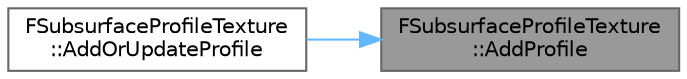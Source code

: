 digraph "FSubsurfaceProfileTexture::AddProfile"
{
 // INTERACTIVE_SVG=YES
 // LATEX_PDF_SIZE
  bgcolor="transparent";
  edge [fontname=Helvetica,fontsize=10,labelfontname=Helvetica,labelfontsize=10];
  node [fontname=Helvetica,fontsize=10,shape=box,height=0.2,width=0.4];
  rankdir="RL";
  Node1 [id="Node000001",label="FSubsurfaceProfileTexture\l::AddProfile",height=0.2,width=0.4,color="gray40", fillcolor="grey60", style="filled", fontcolor="black",tooltip=" "];
  Node1 -> Node2 [id="edge1_Node000001_Node000002",dir="back",color="steelblue1",style="solid",tooltip=" "];
  Node2 [id="Node000002",label="FSubsurfaceProfileTexture\l::AddOrUpdateProfile",height=0.2,width=0.4,color="grey40", fillcolor="white", style="filled",URL="$d9/d00/classFSubsurfaceProfileTexture.html#ac4484acb841bd9730a0ccd71de2a4e1c",tooltip=" "];
}
